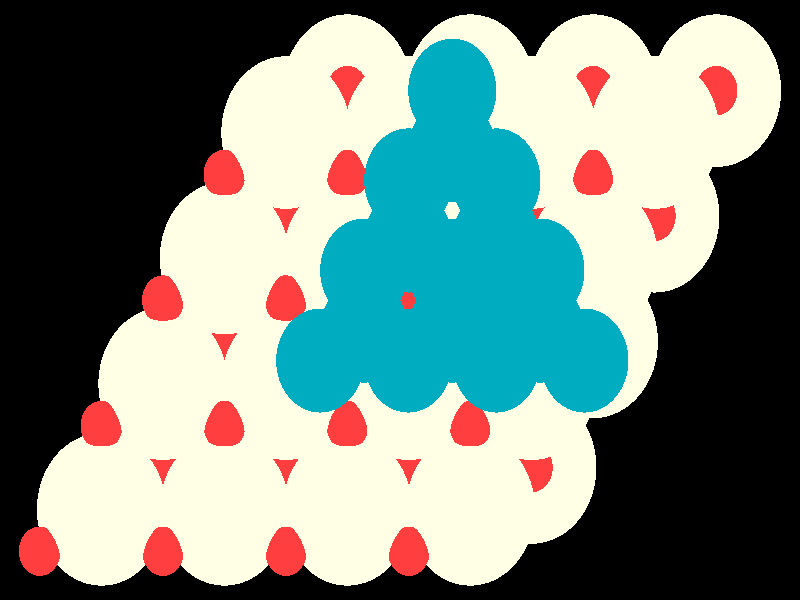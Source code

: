 #include "colors.inc"
#include "finish.inc"

global_settings {assumed_gamma 1 max_trace_level 6}
background {color White transmit 1.0}
camera {orthographic
  right -25.25*x up 16.05*y
  direction 1.00*z
  location <0,0,50.00> look_at <0,0,0>}
light_source {<  2.00,   3.00,  40.00> color White
  area_light <0.70, 0, 0>, <0, 0.70, 0>, 3, 3
  adaptive 1 jitter}

#declare simple = finish {phong 0.7}
#declare pale = finish {ambient 0.5 diffuse 0.85 roughness 0.001 specular 0.200 }
#declare intermediate = finish {ambient 0.3 diffuse 0.6 specular 0.1 roughness 0.04}
#declare vmd = finish {ambient 0.0 diffuse 0.65 phong 0.1 phong_size 40.0 specular 0.5 }
#declare jmol = finish {ambient 0.2 diffuse 0.6 specular 1 roughness 0.001 metallic}
#declare ase2 = finish {ambient 0.05 brilliance 3 diffuse 0.6 metallic specular 0.7 roughness 0.04 reflection 0.15}
#declare ase3 = finish {ambient 0.15 brilliance 2 diffuse 0.6 metallic specular 1.0 roughness 0.001 reflection 0.0}
#declare glass = finish {ambient 0.05 diffuse 0.3 specular 1.0 roughness 0.001}
#declare glass2 = finish {ambient 0.01 diffuse 0.3 specular 1.0 reflection 0.25 roughness 0.001}
#declare Rcell = 0.020;
#declare Rbond = 0.100;

#macro atom(LOC, R, COL, TRANS, FIN)
  sphere{LOC, R texture{pigment{color COL transmit TRANS} finish{FIN}}}
#end
#macro constrain(LOC, R, COL, TRANS FIN)
union{torus{R, Rcell rotate 45*z texture{pigment{color COL transmit TRANS} finish{FIN}}}
      torus{R, Rcell rotate -45*z texture{pigment{color COL transmit TRANS} finish{FIN}}}
      translate LOC}
#end

atom(<  9.99,   5.60, -10.52>, 2.04, rgb <1.00, 1.00, 0.78>, 0.0, ase3) // #0 
atom(<  8.04,   2.24, -10.52>, 2.04, rgb <1.00, 1.00, 0.78>, 0.0, ase3) // #1 
atom(<  6.10,   5.60, -10.52>, 2.04, rgb <1.00, 1.00, 0.78>, 0.0, ase3) // #2 
atom(<  4.16,   2.24, -10.52>, 2.04, rgb <1.00, 1.00, 0.78>, 0.0, ase3) // #3 
atom(<  4.16,   4.48,  -9.72>, 0.66, rgb <1.00, 0.05, 0.05>, 0.0, ase3) // #4 
atom(<  8.04,   2.24,  -8.14>, 0.66, rgb <1.00, 0.05, 0.05>, 0.0, ase3) // #5 
atom(<  2.22,   1.12,  -9.72>, 0.66, rgb <1.00, 0.05, 0.05>, 0.0, ase3) // #6 
atom(<  9.99,   5.60,  -8.14>, 0.66, rgb <1.00, 0.05, 0.05>, 0.0, ase3) // #7 
atom(<  8.04,   4.48,  -9.72>, 0.66, rgb <1.00, 0.05, 0.05>, 0.0, ase3) // #8 
atom(<  4.16,   2.24,  -8.14>, 0.66, rgb <1.00, 0.05, 0.05>, 0.0, ase3) // #9 
atom(<  6.10,   1.12,  -9.72>, 0.66, rgb <1.00, 0.05, 0.05>, 0.0, ase3) // #10 
atom(<  6.10,   5.60,  -8.14>, 0.66, rgb <1.00, 0.05, 0.05>, 0.0, ase3) // #11 
atom(<  2.22,   1.12,  -7.35>, 2.04, rgb <1.00, 1.00, 0.78>, 0.0, ase3) // #12 
atom(<  4.16,   4.48,  -7.35>, 2.04, rgb <1.00, 1.00, 0.78>, 0.0, ase3) // #13 
atom(<  6.10,   1.12,  -7.35>, 2.04, rgb <1.00, 1.00, 0.78>, 0.0, ase3) // #14 
atom(<  8.04,   4.48,  -7.35>, 2.04, rgb <1.00, 1.00, 0.78>, 0.0, ase3) // #15 
atom(<  4.16,   0.00,  -6.55>, 0.66, rgb <1.00, 0.05, 0.05>, 0.0, ase3) // #16 
atom(<  6.10,   3.36,  -6.55>, 0.66, rgb <1.00, 0.05, 0.05>, 0.0, ase3) // #17 
atom(<  0.28,   0.00,  -6.55>, 0.66, rgb <1.00, 0.05, 0.05>, 0.0, ase3) // #18 
atom(<  2.22,   3.36,  -6.55>, 0.66, rgb <1.00, 0.05, 0.05>, 0.0, ase3) // #19 
atom(<  6.10,  -1.12, -10.52>, 2.04, rgb <1.00, 1.00, 0.78>, 0.0, ase3) // #20 
atom(<  4.16,  -4.48, -10.52>, 2.04, rgb <1.00, 1.00, 0.78>, 0.0, ase3) // #21 
atom(<  2.22,  -1.12, -10.52>, 2.04, rgb <1.00, 1.00, 0.78>, 0.0, ase3) // #22 
atom(<  0.28,  -4.48, -10.52>, 2.04, rgb <1.00, 1.00, 0.78>, 0.0, ase3) // #23 
atom(<  0.28,  -2.24,  -9.72>, 0.66, rgb <1.00, 0.05, 0.05>, 0.0, ase3) // #24 
atom(<  4.16,  -4.48,  -8.14>, 0.66, rgb <1.00, 0.05, 0.05>, 0.0, ase3) // #25 
atom(< -1.66,  -5.60,  -9.72>, 0.66, rgb <1.00, 0.05, 0.05>, 0.0, ase3) // #26 
atom(<  6.10,  -1.12,  -8.14>, 0.66, rgb <1.00, 0.05, 0.05>, 0.0, ase3) // #27 
atom(<  4.16,  -2.24,  -9.72>, 0.66, rgb <1.00, 0.05, 0.05>, 0.0, ase3) // #28 
atom(<  0.28,  -4.48,  -8.14>, 0.66, rgb <1.00, 0.05, 0.05>, 0.0, ase3) // #29 
atom(<  2.22,  -5.60,  -9.72>, 0.66, rgb <1.00, 0.05, 0.05>, 0.0, ase3) // #30 
atom(<  2.22,  -1.12,  -8.14>, 0.66, rgb <1.00, 0.05, 0.05>, 0.0, ase3) // #31 
atom(< -1.66,  -5.60,  -7.35>, 2.04, rgb <1.00, 1.00, 0.78>, 0.0, ase3) // #32 
atom(<  0.28,  -2.24,  -7.35>, 2.04, rgb <1.00, 1.00, 0.78>, 0.0, ase3) // #33 
atom(<  2.22,  -5.60,  -7.35>, 2.04, rgb <1.00, 1.00, 0.78>, 0.0, ase3) // #34 
atom(<  4.16,  -2.24,  -7.35>, 2.04, rgb <1.00, 1.00, 0.78>, 0.0, ase3) // #35 
atom(<  0.28,  -6.72,  -6.55>, 0.66, rgb <1.00, 0.05, 0.05>, 0.0, ase3) // #36 
atom(<  2.22,  -3.36,  -6.55>, 0.66, rgb <1.00, 0.05, 0.05>, 0.0, ase3) // #37 
atom(< -3.60,  -6.72,  -6.55>, 0.66, rgb <1.00, 0.05, 0.05>, 0.0, ase3) // #38 
atom(< -1.66,  -3.36,  -6.55>, 0.66, rgb <1.00, 0.05, 0.05>, 0.0, ase3) // #39 
atom(<  2.22,   5.60, -10.52>, 2.04, rgb <1.00, 1.00, 0.78>, 0.0, ase3) // #40 
atom(<  0.28,   2.24, -10.52>, 2.04, rgb <1.00, 1.00, 0.78>, 0.0, ase3) // #41 
atom(< -1.66,   5.60, -10.52>, 2.04, rgb <1.00, 1.00, 0.78>, 0.0, ase3) // #42 
atom(< -3.60,   2.24, -10.52>, 2.04, rgb <1.00, 1.00, 0.78>, 0.0, ase3) // #43 
atom(< -3.60,   4.48,  -9.72>, 0.66, rgb <1.00, 0.05, 0.05>, 0.0, ase3) // #44 
atom(<  0.28,   2.24,  -8.14>, 0.66, rgb <1.00, 0.05, 0.05>, 0.0, ase3) // #45 
atom(< -5.54,   1.12,  -9.72>, 0.66, rgb <1.00, 0.05, 0.05>, 0.0, ase3) // #46 
atom(<  2.22,   5.60,  -8.14>, 0.66, rgb <1.00, 0.05, 0.05>, 0.0, ase3) // #47 
atom(<  0.28,   4.48,  -9.72>, 0.66, rgb <1.00, 0.05, 0.05>, 0.0, ase3) // #48 
atom(< -3.60,   2.24,  -8.14>, 0.66, rgb <1.00, 0.05, 0.05>, 0.0, ase3) // #49 
atom(< -1.66,   1.12,  -9.72>, 0.66, rgb <1.00, 0.05, 0.05>, 0.0, ase3) // #50 
atom(< -1.66,   5.60,  -8.14>, 0.66, rgb <1.00, 0.05, 0.05>, 0.0, ase3) // #51 
atom(< -5.54,   1.12,  -7.35>, 2.04, rgb <1.00, 1.00, 0.78>, 0.0, ase3) // #52 
atom(< -3.60,   4.48,  -7.35>, 2.04, rgb <1.00, 1.00, 0.78>, 0.0, ase3) // #53 
atom(< -1.66,   1.12,  -7.35>, 2.04, rgb <1.00, 1.00, 0.78>, 0.0, ase3) // #54 
atom(<  0.28,   4.48,  -7.35>, 2.04, rgb <1.00, 1.00, 0.78>, 0.0, ase3) // #55 
atom(< -3.60,   0.00,  -6.55>, 0.66, rgb <1.00, 0.05, 0.05>, 0.0, ase3) // #56 
atom(< -1.66,   3.36,  -6.55>, 0.66, rgb <1.00, 0.05, 0.05>, 0.0, ase3) // #57 
atom(< -7.48,   0.00,  -6.55>, 0.66, rgb <1.00, 0.05, 0.05>, 0.0, ase3) // #58 
atom(< -5.54,   3.36,  -6.55>, 0.66, rgb <1.00, 0.05, 0.05>, 0.0, ase3) // #59 
atom(< -1.66,  -1.12, -10.52>, 2.04, rgb <1.00, 1.00, 0.78>, 0.0, ase3) // #60 
atom(< -3.60,  -4.48, -10.52>, 2.04, rgb <1.00, 1.00, 0.78>, 0.0, ase3) // #61 
atom(< -5.54,  -1.12, -10.52>, 2.04, rgb <1.00, 1.00, 0.78>, 0.0, ase3) // #62 
atom(< -7.48,  -4.48, -10.52>, 2.04, rgb <1.00, 1.00, 0.78>, 0.0, ase3) // #63 
atom(< -7.48,  -2.24,  -9.72>, 0.66, rgb <1.00, 0.05, 0.05>, 0.0, ase3) // #64 
atom(< -3.60,  -4.48,  -8.14>, 0.66, rgb <1.00, 0.05, 0.05>, 0.0, ase3) // #65 
atom(< -9.42,  -5.60,  -9.72>, 0.66, rgb <1.00, 0.05, 0.05>, 0.0, ase3) // #66 
atom(< -1.66,  -1.12,  -8.14>, 0.66, rgb <1.00, 0.05, 0.05>, 0.0, ase3) // #67 
atom(< -3.60,  -2.24,  -9.72>, 0.66, rgb <1.00, 0.05, 0.05>, 0.0, ase3) // #68 
atom(< -7.48,  -4.48,  -8.14>, 0.66, rgb <1.00, 0.05, 0.05>, 0.0, ase3) // #69 
atom(< -5.54,  -5.60,  -9.72>, 0.66, rgb <1.00, 0.05, 0.05>, 0.0, ase3) // #70 
atom(< -5.54,  -1.12,  -8.14>, 0.66, rgb <1.00, 0.05, 0.05>, 0.0, ase3) // #71 
atom(< -9.42,  -5.60,  -7.35>, 2.04, rgb <1.00, 1.00, 0.78>, 0.0, ase3) // #72 
atom(< -7.48,  -2.24,  -7.35>, 2.04, rgb <1.00, 1.00, 0.78>, 0.0, ase3) // #73 
atom(< -5.54,  -5.60,  -7.35>, 2.04, rgb <1.00, 1.00, 0.78>, 0.0, ase3) // #74 
atom(< -3.60,  -2.24,  -7.35>, 2.04, rgb <1.00, 1.00, 0.78>, 0.0, ase3) // #75 
atom(< -7.48,  -6.72,  -6.55>, 0.66, rgb <1.00, 0.05, 0.05>, 0.0, ase3) // #76 
atom(< -5.54,  -3.36,  -6.55>, 0.66, rgb <1.00, 0.05, 0.05>, 0.0, ase3) // #77 
atom(<-11.37,  -6.72,  -6.55>, 0.66, rgb <1.00, 0.05, 0.05>, 0.0, ase3) // #78 
atom(< -9.42,  -3.36,  -6.55>, 0.66, rgb <1.00, 0.05, 0.05>, 0.0, ase3) // #79 
atom(<  1.65,   0.79,  -4.54>, 1.39, rgb <0.00, 0.41, 0.52>, 0.0, ase3) // #80 
atom(<  0.26,  -1.62,  -4.54>, 1.39, rgb <0.00, 0.41, 0.52>, 0.0, ase3) // #81 
atom(<  3.04,  -1.62,  -4.54>, 1.39, rgb <0.00, 0.41, 0.52>, 0.0, ase3) // #82 
atom(< -1.13,   0.79,  -4.54>, 1.39, rgb <0.00, 0.41, 0.52>, 0.0, ase3) // #83 
atom(<  3.04,   3.20,  -4.54>, 1.39, rgb <0.00, 0.41, 0.52>, 0.0, ase3) // #84 
atom(<  0.26,   3.20,  -4.54>, 1.39, rgb <0.00, 0.41, 0.52>, 0.0, ase3) // #85 
atom(<  4.43,   0.79,  -4.54>, 1.39, rgb <0.00, 0.41, 0.52>, 0.0, ase3) // #86 
atom(<  3.04,   1.59,  -2.27>, 1.39, rgb <0.00, 0.41, 0.52>, 0.0, ase3) // #87 
atom(<  1.65,  -0.82,  -2.27>, 1.39, rgb <0.00, 0.41, 0.52>, 0.0, ase3) // #88 
atom(<  0.26,   1.59,  -2.27>, 1.39, rgb <0.00, 0.41, 0.52>, 0.0, ase3) // #89 
atom(< -1.13,  -0.82,  -2.27>, 1.39, rgb <0.00, 0.41, 0.52>, 0.0, ase3) // #90 
atom(<  1.65,   4.00,  -2.27>, 1.39, rgb <0.00, 0.41, 0.52>, 0.0, ase3) // #91 
atom(< -2.52,  -1.62,  -4.54>, 1.39, rgb <0.00, 0.41, 0.52>, 0.0, ase3) // #92 
atom(<  1.65,   5.60,  -4.54>, 1.39, rgb <0.00, 0.41, 0.52>, 0.0, ase3) // #93 
atom(<  4.43,  -0.82,  -2.27>, 1.39, rgb <0.00, 0.41, 0.52>, 0.0, ase3) // #94 
atom(<  5.82,  -1.62,  -4.54>, 1.39, rgb <0.00, 0.41, 0.52>, 0.0, ase3) // #95 
atom(<  3.04,  -0.01,   0.00>, 1.39, rgb <0.00, 0.41, 0.52>, 0.0, ase3) // #96 
